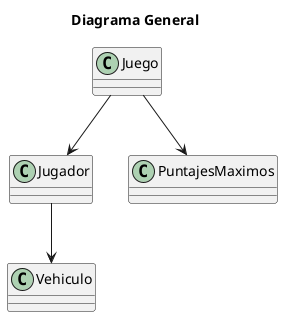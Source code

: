 @startuml
title Diagrama General

Juego -d-> Jugador
Juego -d-> PuntajesMaximos
Jugador -d-> Vehiculo

@enduml